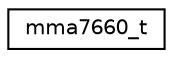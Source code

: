 digraph "Graphical Class Hierarchy"
{
 // LATEX_PDF_SIZE
  edge [fontname="Helvetica",fontsize="10",labelfontname="Helvetica",labelfontsize="10"];
  node [fontname="Helvetica",fontsize="10",shape=record];
  rankdir="LR";
  Node0 [label="mma7660_t",height=0.2,width=0.4,color="black", fillcolor="white", style="filled",URL="$structmma7660__t.html",tooltip="Device descriptor for an MMA7660 device."];
}
